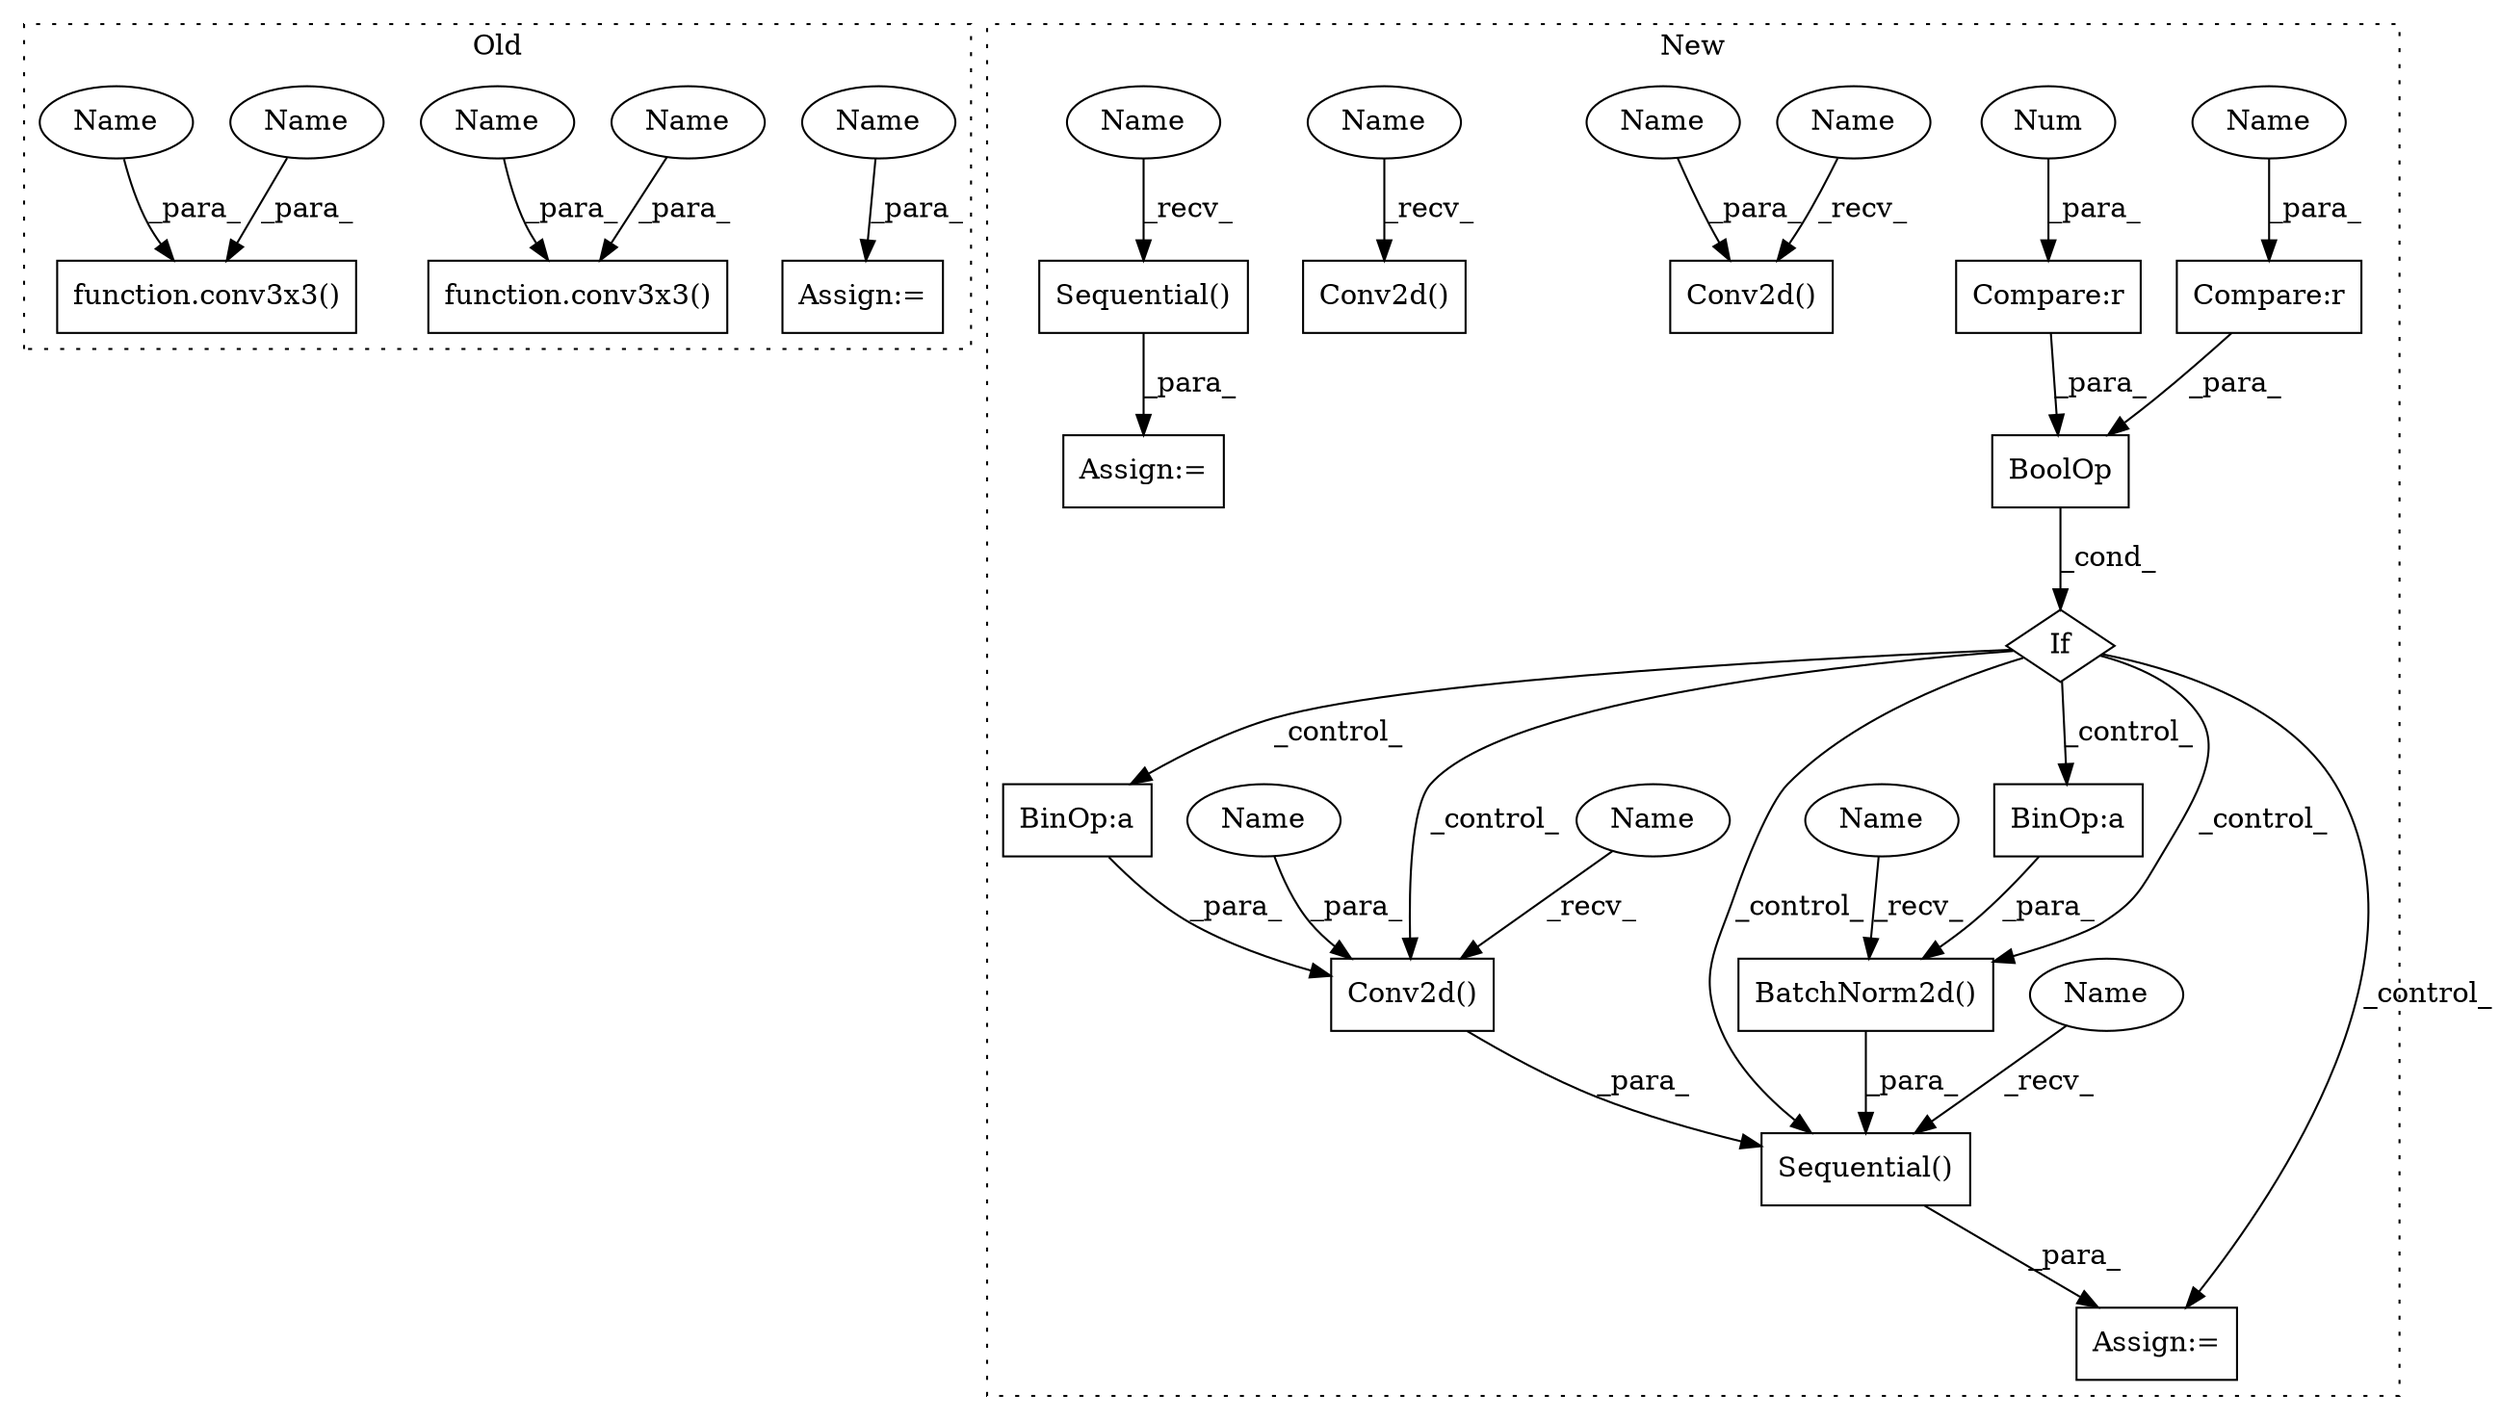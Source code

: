 digraph G {
subgraph cluster0 {
1 [label="function.conv3x3()" a="75" s="801,823" l="8,1" shape="box"];
4 [label="function.conv3x3()" a="75" s="662,694" l="8,1" shape="box"];
14 [label="Assign:=" a="68" s="923" l="3" shape="box"];
19 [label="Name" a="87" s="926" l="6" shape="ellipse"];
20 [label="Name" a="87" s="688" l="6" shape="ellipse"];
24 [label="Name" a="87" s="809" l="6" shape="ellipse"];
25 [label="Name" a="87" s="680" l="6" shape="ellipse"];
26 [label="Name" a="87" s="817" l="6" shape="ellipse"];
label = "Old";
style="dotted";
}
subgraph cluster1 {
2 [label="Conv2d()" a="75" s="1783,1810" l="10,54" shape="box"];
3 [label="Conv2d()" a="75" s="2533,2577" l="10,43" shape="box"];
5 [label="Sequential()" a="75" s="2497,2682" l="36,18" shape="box"];
6 [label="If" a="96" s="2093,2130" l="3,14" shape="diamond"];
7 [label="Sequential()" a="75" s="2069" l="15" shape="box"];
8 [label="BinOp:a" a="82" s="2568" l="3" shape="box"];
9 [label="BinOp:a" a="82" s="2672" l="3" shape="box"];
10 [label="Compare:r" a="40" s="2096" l="11" shape="box"];
11 [label="BoolOp" a="72" s="2096" l="34" shape="box"];
12 [label="Compare:r" a="40" s="2111" l="19" shape="box"];
13 [label="BatchNorm2d()" a="75" s="2643,2681" l="15,1" shape="box"];
15 [label="Conv2d()" a="75" s="1928,1952" l="10,49" shape="box"];
16 [label="Num" a="76" s="2106" l="1" shape="ellipse"];
17 [label="Assign:=" a="68" s="2066" l="3" shape="box"];
18 [label="Assign:=" a="68" s="2494" l="3" shape="box"];
21 [label="Name" a="87" s="1793" l="9" shape="ellipse"];
22 [label="Name" a="87" s="2111" l="9" shape="ellipse"];
23 [label="Name" a="87" s="2543" l="9" shape="ellipse"];
27 [label="Name" a="87" s="1928" l="2" shape="ellipse"];
28 [label="Name" a="87" s="1783" l="2" shape="ellipse"];
29 [label="Name" a="87" s="2533" l="2" shape="ellipse"];
30 [label="Name" a="87" s="2069" l="2" shape="ellipse"];
31 [label="Name" a="87" s="2643" l="2" shape="ellipse"];
32 [label="Name" a="87" s="2497" l="2" shape="ellipse"];
label = "New";
style="dotted";
}
3 -> 5 [label="_para_"];
5 -> 18 [label="_para_"];
6 -> 18 [label="_control_"];
6 -> 3 [label="_control_"];
6 -> 9 [label="_control_"];
6 -> 5 [label="_control_"];
6 -> 8 [label="_control_"];
6 -> 13 [label="_control_"];
7 -> 17 [label="_para_"];
8 -> 3 [label="_para_"];
9 -> 13 [label="_para_"];
10 -> 11 [label="_para_"];
11 -> 6 [label="_cond_"];
12 -> 11 [label="_para_"];
13 -> 5 [label="_para_"];
16 -> 10 [label="_para_"];
19 -> 14 [label="_para_"];
20 -> 4 [label="_para_"];
21 -> 2 [label="_para_"];
22 -> 12 [label="_para_"];
23 -> 3 [label="_para_"];
24 -> 1 [label="_para_"];
25 -> 4 [label="_para_"];
26 -> 1 [label="_para_"];
27 -> 15 [label="_recv_"];
28 -> 2 [label="_recv_"];
29 -> 3 [label="_recv_"];
30 -> 7 [label="_recv_"];
31 -> 13 [label="_recv_"];
32 -> 5 [label="_recv_"];
}